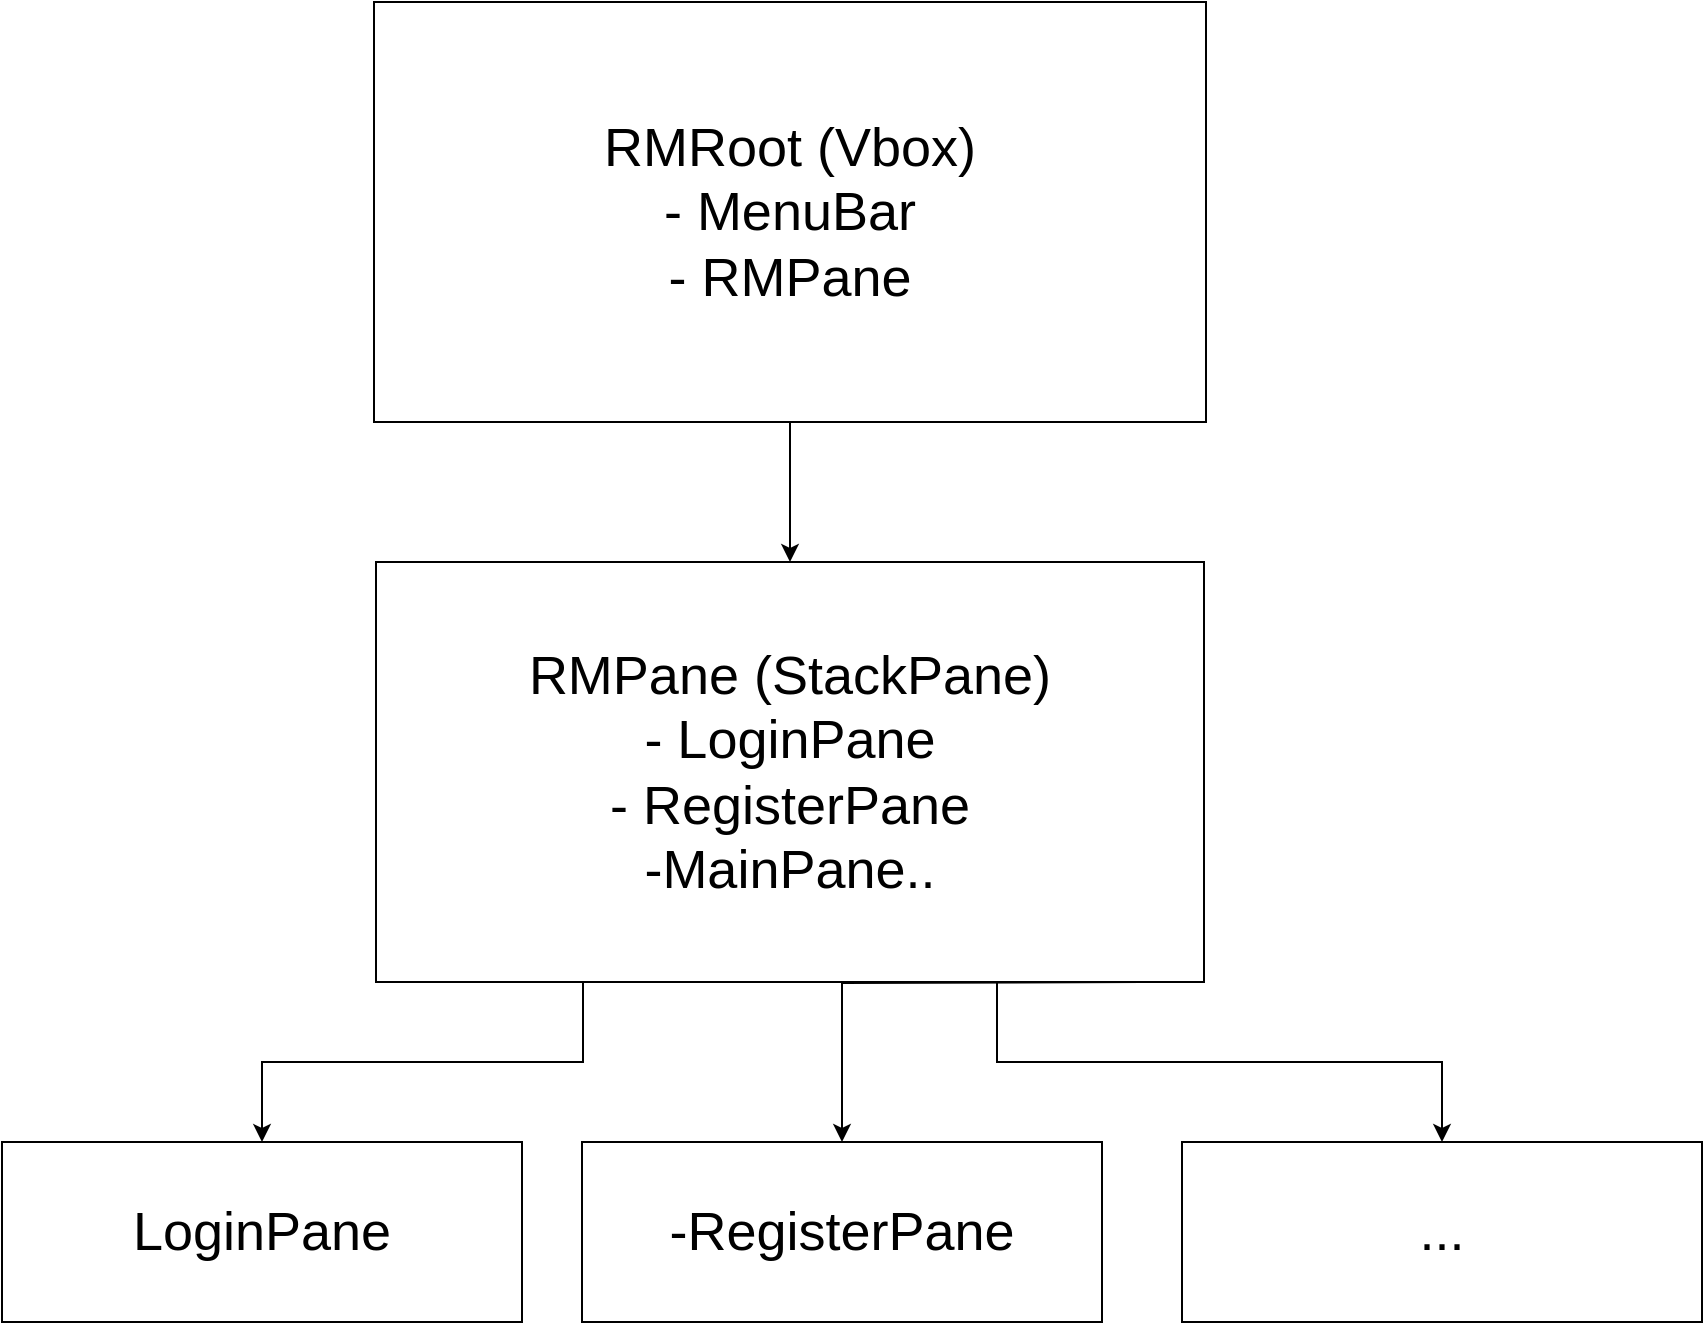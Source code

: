 <mxfile version="13.9.9" type="device"><diagram id="X_SaaRrEb8bwa8rqCqRp" name="Page-1"><mxGraphModel dx="666" dy="1124" grid="1" gridSize="10" guides="1" tooltips="1" connect="1" arrows="1" fold="1" page="1" pageScale="1" pageWidth="827" pageHeight="1169" math="0" shadow="0"><root><mxCell id="0"/><mxCell id="1" parent="0"/><mxCell id="0Ya_Pzl8JX4ncs5f7FRn-3" style="edgeStyle=orthogonalEdgeStyle;rounded=0;orthogonalLoop=1;jettySize=auto;html=1;exitX=0.5;exitY=1;exitDx=0;exitDy=0;entryX=0.5;entryY=0;entryDx=0;entryDy=0;" edge="1" parent="1" source="0Ya_Pzl8JX4ncs5f7FRn-1" target="0Ya_Pzl8JX4ncs5f7FRn-2"><mxGeometry relative="1" as="geometry"/></mxCell><mxCell id="0Ya_Pzl8JX4ncs5f7FRn-1" value="&lt;font style=&quot;font-size: 27px&quot;&gt;RMRoot (Vbox)&lt;br&gt;- MenuBar&lt;br&gt;- RMPane&lt;br&gt;&lt;/font&gt;" style="rounded=0;whiteSpace=wrap;html=1;" vertex="1" parent="1"><mxGeometry x="206" y="50" width="416" height="210" as="geometry"/></mxCell><mxCell id="0Ya_Pzl8JX4ncs5f7FRn-5" style="edgeStyle=orthogonalEdgeStyle;rounded=0;orthogonalLoop=1;jettySize=auto;html=1;exitX=0.25;exitY=1;exitDx=0;exitDy=0;" edge="1" parent="1" source="0Ya_Pzl8JX4ncs5f7FRn-2" target="0Ya_Pzl8JX4ncs5f7FRn-4"><mxGeometry relative="1" as="geometry"/></mxCell><mxCell id="0Ya_Pzl8JX4ncs5f7FRn-10" style="edgeStyle=orthogonalEdgeStyle;rounded=0;orthogonalLoop=1;jettySize=auto;html=1;exitX=0.75;exitY=1;exitDx=0;exitDy=0;entryX=0.5;entryY=0;entryDx=0;entryDy=0;" edge="1" parent="1" source="0Ya_Pzl8JX4ncs5f7FRn-2" target="0Ya_Pzl8JX4ncs5f7FRn-9"><mxGeometry relative="1" as="geometry"/></mxCell><mxCell id="0Ya_Pzl8JX4ncs5f7FRn-2" value="&lt;font style=&quot;font-size: 27px&quot;&gt;RMPane (StackPane)&lt;br&gt;- LoginPane&lt;br&gt;- RegisterPane&lt;br&gt;-MainPane..&lt;br&gt;&lt;/font&gt;" style="rounded=0;whiteSpace=wrap;html=1;" vertex="1" parent="1"><mxGeometry x="207" y="330" width="414" height="210" as="geometry"/></mxCell><mxCell id="0Ya_Pzl8JX4ncs5f7FRn-4" value="&lt;font style=&quot;font-size: 27px&quot;&gt;LoginPane&lt;br&gt;&lt;/font&gt;" style="rounded=0;whiteSpace=wrap;html=1;" vertex="1" parent="1"><mxGeometry x="20" y="620" width="260" height="90" as="geometry"/></mxCell><mxCell id="0Ya_Pzl8JX4ncs5f7FRn-7" style="edgeStyle=orthogonalEdgeStyle;rounded=0;orthogonalLoop=1;jettySize=auto;html=1;exitX=0.25;exitY=1;exitDx=0;exitDy=0;" edge="1" target="0Ya_Pzl8JX4ncs5f7FRn-8" parent="1"><mxGeometry relative="1" as="geometry"><mxPoint x="590.5" y="540" as="sourcePoint"/></mxGeometry></mxCell><mxCell id="0Ya_Pzl8JX4ncs5f7FRn-8" value="&lt;font style=&quot;font-size: 27px&quot;&gt;-RegisterPane&lt;br&gt;&lt;/font&gt;" style="rounded=0;whiteSpace=wrap;html=1;" vertex="1" parent="1"><mxGeometry x="310" y="620" width="260" height="90" as="geometry"/></mxCell><mxCell id="0Ya_Pzl8JX4ncs5f7FRn-9" value="&lt;font style=&quot;font-size: 27px&quot;&gt;...&lt;br&gt;&lt;/font&gt;" style="rounded=0;whiteSpace=wrap;html=1;" vertex="1" parent="1"><mxGeometry x="610" y="620" width="260" height="90" as="geometry"/></mxCell></root></mxGraphModel></diagram></mxfile>